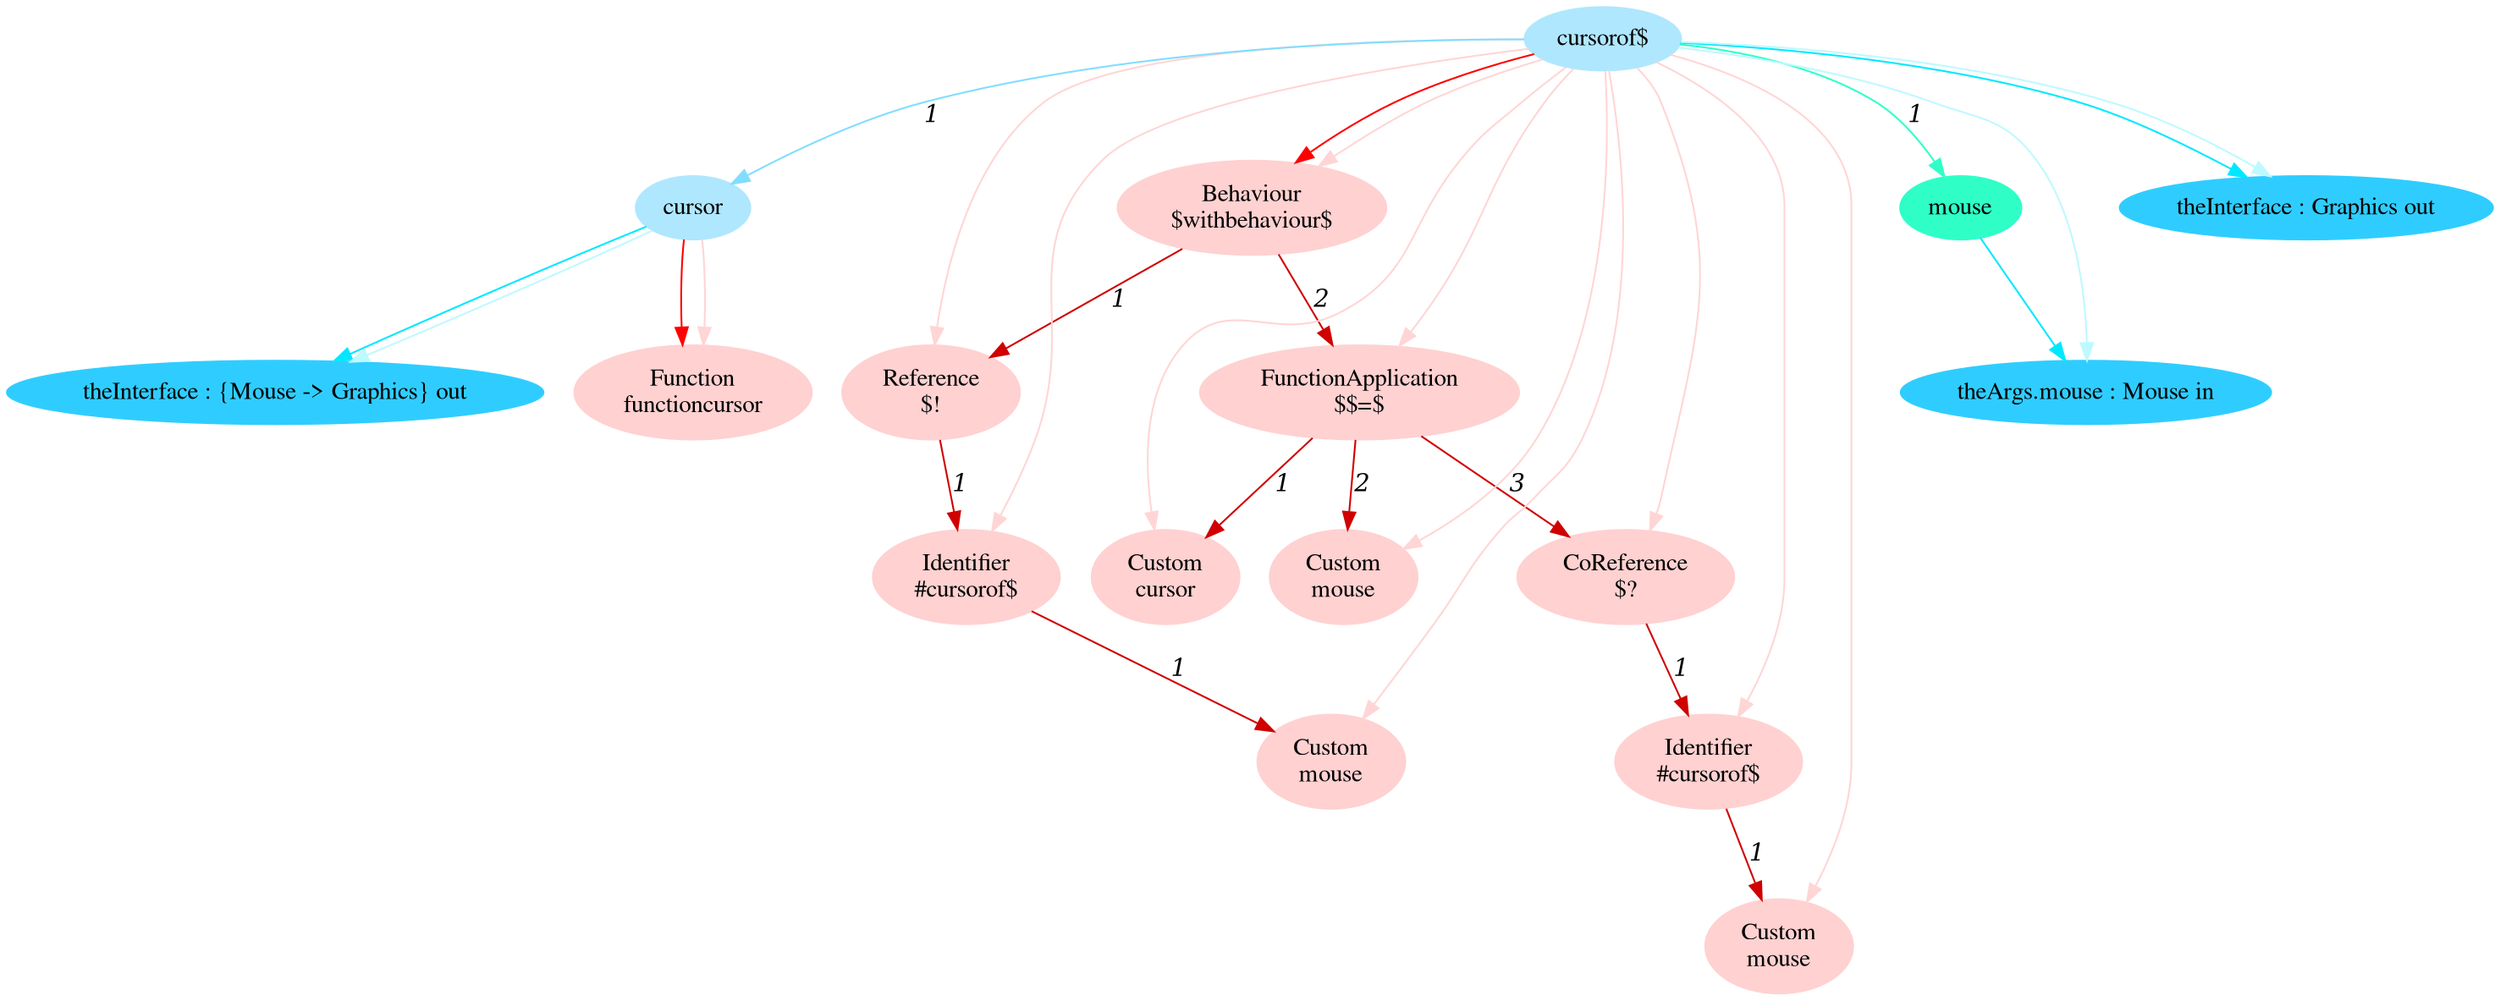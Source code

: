digraph g{node_15015 [shape="ellipse", style="filled", color="#ffd1d1", fontname="Times", label="Function
functioncursor" ]
node_15027 [shape="ellipse", style="filled", color="#ffd1d1", fontname="Times", label="Behaviour
$withbehaviour$" ]
node_15029 [shape="ellipse", style="filled", color="#ffd1d1", fontname="Times", label="Reference
$!" ]
node_15031 [shape="ellipse", style="filled", color="#ffd1d1", fontname="Times", label="Identifier
#cursorof$" ]
node_15033 [shape="ellipse", style="filled", color="#ffd1d1", fontname="Times", label="Custom
mouse" ]
node_15037 [shape="ellipse", style="filled", color="#ffd1d1", fontname="Times", label="FunctionApplication
$$=$" ]
node_15039 [shape="ellipse", style="filled", color="#ffd1d1", fontname="Times", label="Custom
cursor" ]
node_15041 [shape="ellipse", style="filled", color="#ffd1d1", fontname="Times", label="Custom
mouse" ]
node_15043 [shape="ellipse", style="filled", color="#ffd1d1", fontname="Times", label="CoReference
$?" ]
node_15045 [shape="ellipse", style="filled", color="#ffd1d1", fontname="Times", label="Identifier
#cursorof$" ]
node_15047 [shape="ellipse", style="filled", color="#ffd1d1", fontname="Times", label="Custom
mouse" ]
node_15010 [shape="ellipse", style="filled", color="#afe7ff", fontname="Times", label="cursorof$" ]
node_15011 [shape="ellipse", style="filled", color="#afe7ff", fontname="Times", label="cursor" ]
node_15019 [shape="ellipse", style="filled", color="#2fffc7", fontname="Times", label="mouse" ]
node_15012 [shape="ellipse", style="filled", color="#2fcdff", fontname="Times", label="theInterface : {Mouse -> Graphics} out" ]
node_15020 [shape="ellipse", style="filled", color="#2fcdff", fontname="Times", label="theArgs.mouse : Mouse in" ]
node_15024 [shape="ellipse", style="filled", color="#2fcdff", fontname="Times", label="theInterface : Graphics out" ]
node_15031 -> node_15033 [dir=forward, arrowHead=normal, fontname="Times-Italic", arrowsize=1, color="#d00000", label="1",  headlabel="", taillabel="" ]
node_15029 -> node_15031 [dir=forward, arrowHead=normal, fontname="Times-Italic", arrowsize=1, color="#d00000", label="1",  headlabel="", taillabel="" ]
node_15045 -> node_15047 [dir=forward, arrowHead=normal, fontname="Times-Italic", arrowsize=1, color="#d00000", label="1",  headlabel="", taillabel="" ]
node_15043 -> node_15045 [dir=forward, arrowHead=normal, fontname="Times-Italic", arrowsize=1, color="#d00000", label="1",  headlabel="", taillabel="" ]
node_15037 -> node_15039 [dir=forward, arrowHead=normal, fontname="Times-Italic", arrowsize=1, color="#d00000", label="1",  headlabel="", taillabel="" ]
node_15037 -> node_15041 [dir=forward, arrowHead=normal, fontname="Times-Italic", arrowsize=1, color="#d00000", label="2",  headlabel="", taillabel="" ]
node_15037 -> node_15043 [dir=forward, arrowHead=normal, fontname="Times-Italic", arrowsize=1, color="#d00000", label="3",  headlabel="", taillabel="" ]
node_15027 -> node_15029 [dir=forward, arrowHead=normal, fontname="Times-Italic", arrowsize=1, color="#d00000", label="1",  headlabel="", taillabel="" ]
node_15027 -> node_15037 [dir=forward, arrowHead=normal, fontname="Times-Italic", arrowsize=1, color="#d00000", label="2",  headlabel="", taillabel="" ]
node_15011 -> node_15015 [dir=forward, arrowHead=normal, fontname="Times-Italic", arrowsize=1, color="#ff0000", label="",  headlabel="", taillabel="" ]
node_15010 -> node_15027 [dir=forward, arrowHead=normal, fontname="Times-Italic", arrowsize=1, color="#ff0000", label="",  headlabel="", taillabel="" ]
node_15011 -> node_15015 [dir=forward, arrowHead=normal, fontname="Times-Italic", arrowsize=1, color="#ffd5d5", label="",  headlabel="", taillabel="" ]
node_15010 -> node_15027 [dir=forward, arrowHead=normal, fontname="Times-Italic", arrowsize=1, color="#ffd5d5", label="",  headlabel="", taillabel="" ]
node_15010 -> node_15029 [dir=forward, arrowHead=normal, fontname="Times-Italic", arrowsize=1, color="#ffd5d5", label="",  headlabel="", taillabel="" ]
node_15010 -> node_15031 [dir=forward, arrowHead=normal, fontname="Times-Italic", arrowsize=1, color="#ffd5d5", label="",  headlabel="", taillabel="" ]
node_15010 -> node_15033 [dir=forward, arrowHead=normal, fontname="Times-Italic", arrowsize=1, color="#ffd5d5", label="",  headlabel="", taillabel="" ]
node_15010 -> node_15037 [dir=forward, arrowHead=normal, fontname="Times-Italic", arrowsize=1, color="#ffd5d5", label="",  headlabel="", taillabel="" ]
node_15010 -> node_15039 [dir=forward, arrowHead=normal, fontname="Times-Italic", arrowsize=1, color="#ffd5d5", label="",  headlabel="", taillabel="" ]
node_15010 -> node_15041 [dir=forward, arrowHead=normal, fontname="Times-Italic", arrowsize=1, color="#ffd5d5", label="",  headlabel="", taillabel="" ]
node_15010 -> node_15043 [dir=forward, arrowHead=normal, fontname="Times-Italic", arrowsize=1, color="#ffd5d5", label="",  headlabel="", taillabel="" ]
node_15010 -> node_15045 [dir=forward, arrowHead=normal, fontname="Times-Italic", arrowsize=1, color="#ffd5d5", label="",  headlabel="", taillabel="" ]
node_15010 -> node_15047 [dir=forward, arrowHead=normal, fontname="Times-Italic", arrowsize=1, color="#ffd5d5", label="",  headlabel="", taillabel="" ]
node_15010 -> node_15019 [dir=forward, arrowHead=normal, fontname="Times-Italic", arrowsize=1, color="#2fffc7", label="1",  headlabel="", taillabel="" ]
node_15019 -> node_15020 [dir=forward, arrowHead=normal, fontname="Times-Italic", arrowsize=1, color="#00e8ff", label="",  headlabel="", taillabel="" ]
node_15011 -> node_15012 [dir=forward, arrowHead=normal, fontname="Times-Italic", arrowsize=1, color="#00e8ff", label="",  headlabel="", taillabel="" ]
node_15010 -> node_15024 [dir=forward, arrowHead=normal, fontname="Times-Italic", arrowsize=1, color="#00e8ff", label="",  headlabel="", taillabel="" ]
node_15011 -> node_15012 [dir=forward, arrowHead=normal, fontname="Times-Italic", arrowsize=1, color="#bef9ff", label="",  headlabel="", taillabel="" ]
node_15010 -> node_15020 [dir=forward, arrowHead=normal, fontname="Times-Italic", arrowsize=1, color="#bef9ff", label="",  headlabel="", taillabel="" ]
node_15010 -> node_15024 [dir=forward, arrowHead=normal, fontname="Times-Italic", arrowsize=1, color="#bef9ff", label="",  headlabel="", taillabel="" ]
node_15010 -> node_15011 [dir=forward, arrowHead=normal, fontname="Times-Italic", arrowsize=1, color="#81ddff", label="1",  headlabel="", taillabel="" ]
}